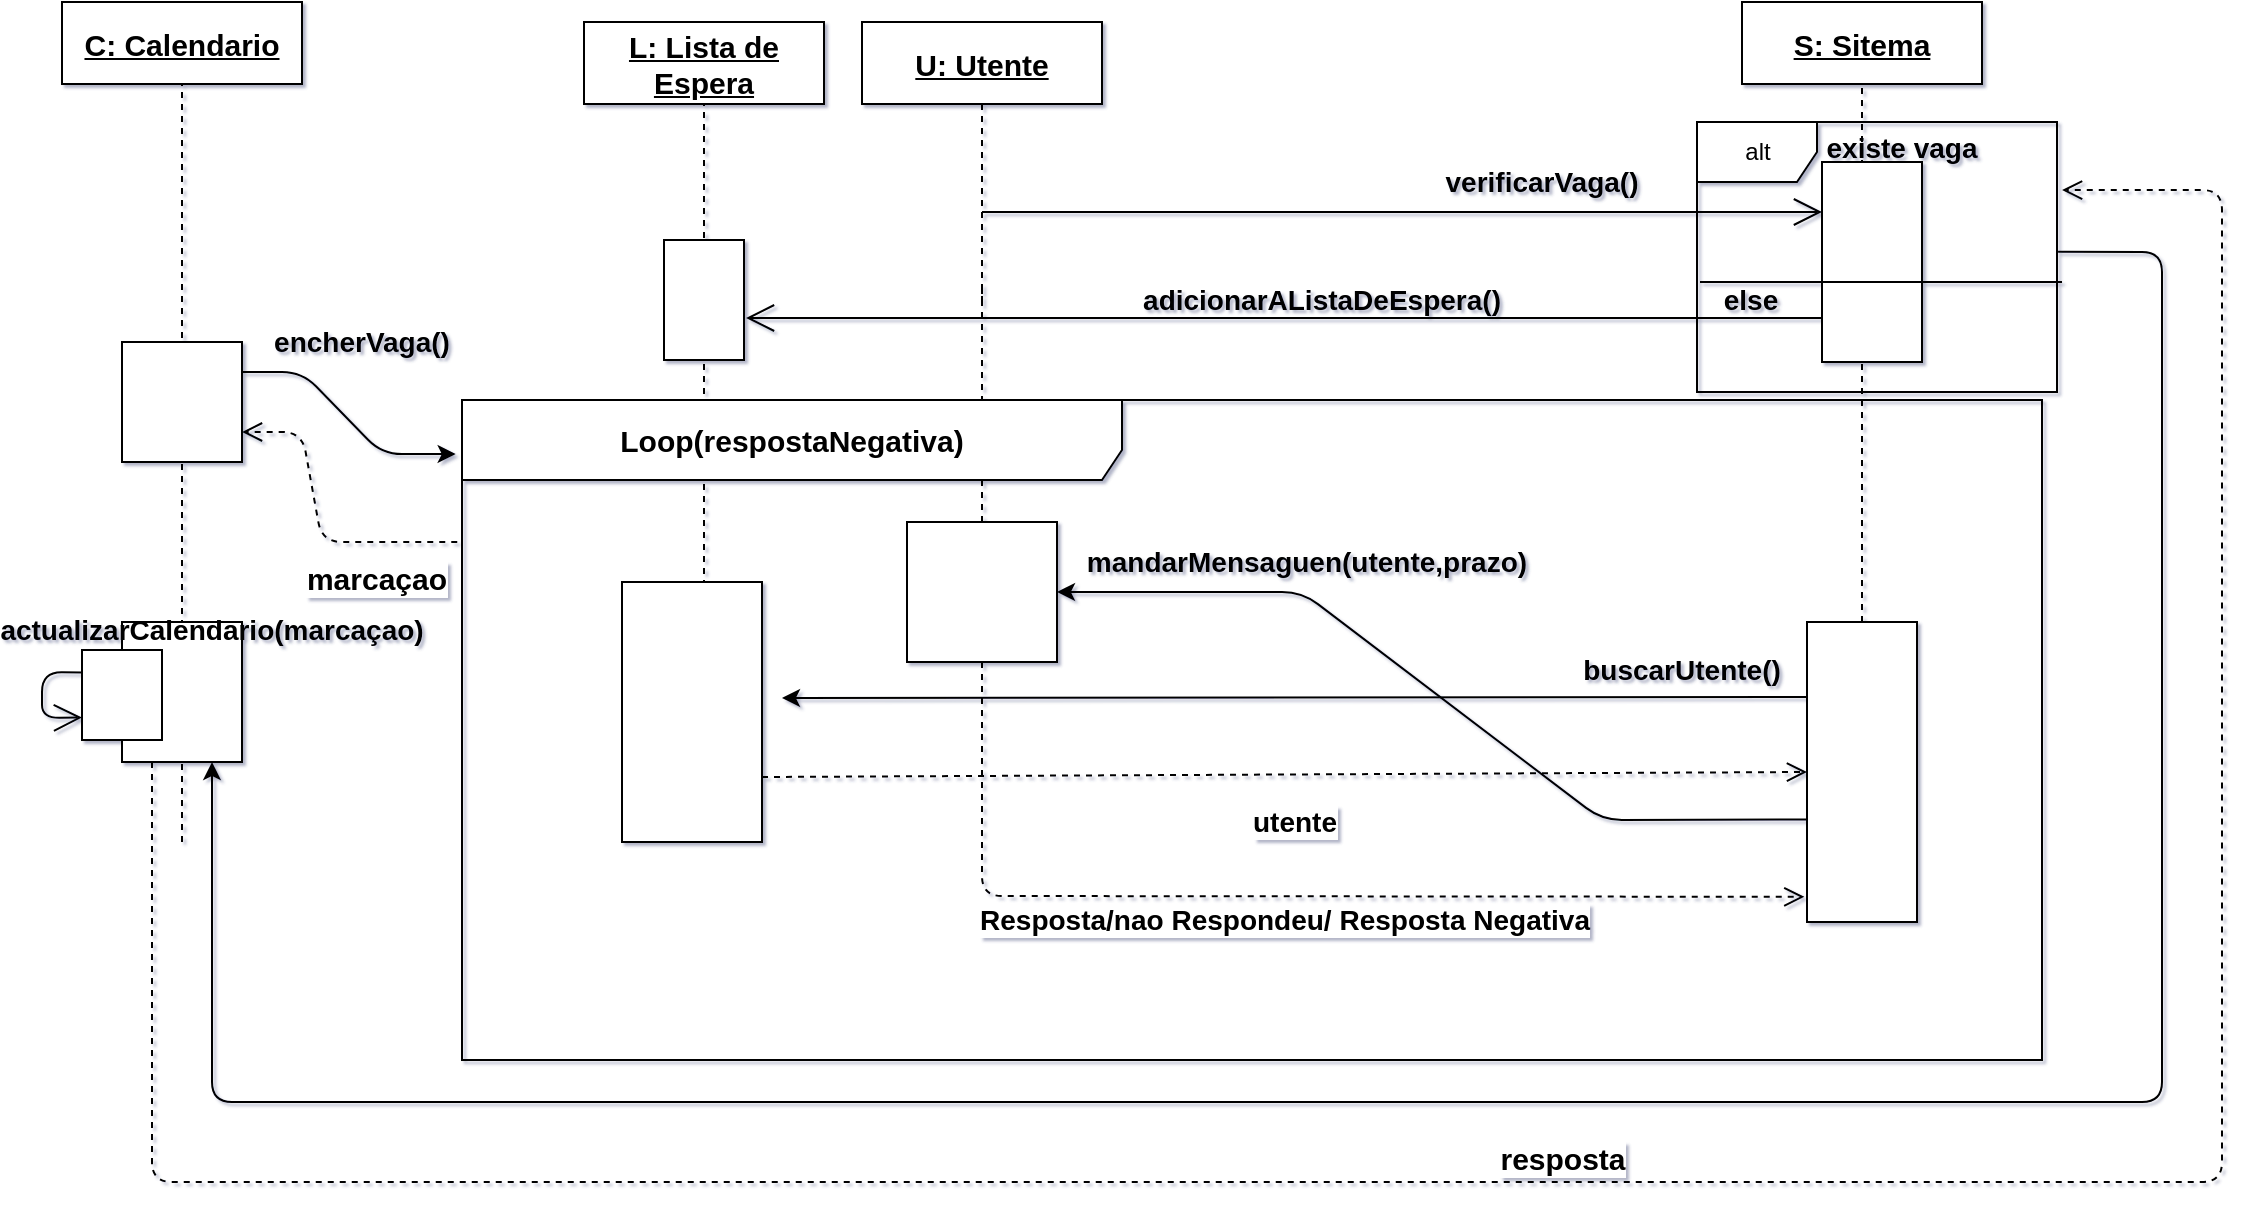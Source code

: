 <mxfile version="14.2.4" type="device"><diagram id="jkh-D11zbrZSaZodJWb8" name="Page-1"><mxGraphModel dx="1422" dy="737" grid="1" gridSize="10" guides="1" tooltips="1" connect="1" arrows="1" fold="1" page="1" pageScale="1" pageWidth="1169" pageHeight="827" math="0" shadow="1"><root><mxCell id="0"/><mxCell id="1" parent="0"/><mxCell id="V_wPJh5jmLveAQWKlIfH-1" value="alt" style="shape=umlFrame;whiteSpace=wrap;html=1;" parent="1" vertex="1"><mxGeometry x="867.5" y="170" width="180" height="135" as="geometry"/></mxCell><mxCell id="oQV6uXSuwJ7wA1GF_ZGe-3" value="L: Lista de Espera" style="text;html=1;align=center;verticalAlign=middle;whiteSpace=wrap;rounded=0;fontStyle=5;fillColor=#ffffff;strokeColor=#000000;fontSize=15;" parent="1" vertex="1"><mxGeometry x="311" y="120" width="120" height="41" as="geometry"/></mxCell><mxCell id="oQV6uXSuwJ7wA1GF_ZGe-4" value="" style="endArrow=none;dashed=1;html=1;fontSize=14;entryX=0.5;entryY=1;entryDx=0;entryDy=0;" parent="1" target="oQV6uXSuwJ7wA1GF_ZGe-3" edge="1"><mxGeometry width="50" height="50" relative="1" as="geometry"><mxPoint x="371" y="420" as="sourcePoint"/><mxPoint x="1290" y="130.5" as="targetPoint"/></mxGeometry></mxCell><mxCell id="oQV6uXSuwJ7wA1GF_ZGe-5" value="" style="rounded=0;whiteSpace=wrap;html=1;strokeColor=#000000;fillColor=#ffffff;fontSize=14;" parent="1" vertex="1"><mxGeometry x="922.5" y="420" width="55" height="150" as="geometry"/></mxCell><mxCell id="oQV6uXSuwJ7wA1GF_ZGe-6" value="" style="rounded=0;whiteSpace=wrap;html=1;strokeColor=#000000;fillColor=#ffffff;fontSize=14;" parent="1" vertex="1"><mxGeometry x="351" y="229" width="40" height="60" as="geometry"/></mxCell><mxCell id="oQV6uXSuwJ7wA1GF_ZGe-7" value="" style="rounded=0;whiteSpace=wrap;html=1;" parent="1" vertex="1"><mxGeometry x="330" y="400" width="70" height="130" as="geometry"/></mxCell><mxCell id="oQV6uXSuwJ7wA1GF_ZGe-8" value="buscarUtente()" style="text;html=1;strokeColor=none;fillColor=none;align=center;verticalAlign=middle;whiteSpace=wrap;rounded=0;fontStyle=1;fontSize=14;" parent="1" vertex="1"><mxGeometry x="800" y="434" width="120" height="20" as="geometry"/></mxCell><mxCell id="oQV6uXSuwJ7wA1GF_ZGe-9" value="&lt;b&gt;utente&lt;/b&gt;" style="html=1;verticalAlign=bottom;endArrow=open;dashed=1;endSize=8;fontSize=14;exitX=1;exitY=0.75;exitDx=0;exitDy=0;entryX=0;entryY=0.5;entryDx=0;entryDy=0;" parent="1" source="oQV6uXSuwJ7wA1GF_ZGe-7" target="oQV6uXSuwJ7wA1GF_ZGe-5" edge="1"><mxGeometry x="0.017" y="-35" relative="1" as="geometry"><mxPoint x="790" y="220" as="sourcePoint"/><mxPoint x="990" y="398" as="targetPoint"/><mxPoint as="offset"/></mxGeometry></mxCell><mxCell id="oQV6uXSuwJ7wA1GF_ZGe-10" value="" style="endArrow=classic;html=1;fontSize=14;exitX=0;exitY=0.658;exitDx=0;exitDy=0;exitPerimeter=0;entryX=1;entryY=0.5;entryDx=0;entryDy=0;" parent="1" source="oQV6uXSuwJ7wA1GF_ZGe-5" target="oQV6uXSuwJ7wA1GF_ZGe-13" edge="1"><mxGeometry width="50" height="50" relative="1" as="geometry"><mxPoint x="720" y="320" as="sourcePoint"/><mxPoint x="770" y="270" as="targetPoint"/><Array as="points"><mxPoint x="820" y="519"/><mxPoint x="670" y="405"/></Array></mxGeometry></mxCell><mxCell id="oQV6uXSuwJ7wA1GF_ZGe-11" value="&lt;b&gt;Resposta/nao Respondeu/ Resposta Negativa&lt;/b&gt;" style="html=1;verticalAlign=bottom;endArrow=open;dashed=1;endSize=8;fontSize=14;entryX=-0.024;entryY=0.916;entryDx=0;entryDy=0;entryPerimeter=0;exitX=0.5;exitY=1;exitDx=0;exitDy=0;" parent="1" source="oQV6uXSuwJ7wA1GF_ZGe-13" target="oQV6uXSuwJ7wA1GF_ZGe-5" edge="1"><mxGeometry x="0.014" y="-23" relative="1" as="geometry"><mxPoint x="530" y="320" as="sourcePoint"/><mxPoint x="710" y="290" as="targetPoint"/><Array as="points"><mxPoint x="510" y="557"/></Array><mxPoint as="offset"/></mxGeometry></mxCell><mxCell id="oQV6uXSuwJ7wA1GF_ZGe-12" value="mandarMensaguen(utente,prazo)" style="text;html=1;strokeColor=none;fillColor=none;align=center;verticalAlign=middle;whiteSpace=wrap;rounded=0;fontStyle=1;fontSize=14;" parent="1" vertex="1"><mxGeometry x="555" y="380" width="235" height="20" as="geometry"/></mxCell><mxCell id="oQV6uXSuwJ7wA1GF_ZGe-13" value="" style="rounded=0;whiteSpace=wrap;html=1;strokeColor=#000000;fillColor=#ffffff;fontSize=14;" parent="1" vertex="1"><mxGeometry x="472.5" y="370" width="75" height="70" as="geometry"/></mxCell><mxCell id="oQV6uXSuwJ7wA1GF_ZGe-14" value="" style="endArrow=classic;html=1;fontSize=14;exitX=0;exitY=0.25;exitDx=0;exitDy=0;" parent="1" source="oQV6uXSuwJ7wA1GF_ZGe-5" edge="1"><mxGeometry width="50" height="50" relative="1" as="geometry"><mxPoint x="1000" y="367.5" as="sourcePoint"/><mxPoint x="410" y="458" as="targetPoint"/><Array as="points"/></mxGeometry></mxCell><mxCell id="oQV6uXSuwJ7wA1GF_ZGe-15" value="U: Utente" style="text;html=1;align=center;verticalAlign=middle;whiteSpace=wrap;rounded=0;fontStyle=5;fillColor=#ffffff;strokeColor=#000000;fontSize=15;" parent="1" vertex="1"><mxGeometry x="450" y="120" width="120" height="41" as="geometry"/></mxCell><mxCell id="oQV6uXSuwJ7wA1GF_ZGe-16" value="" style="endArrow=none;dashed=1;html=1;entryX=0.5;entryY=1;entryDx=0;entryDy=0;" parent="1" target="oQV6uXSuwJ7wA1GF_ZGe-15" edge="1"><mxGeometry width="50" height="50" relative="1" as="geometry"><mxPoint x="510" y="260" as="sourcePoint"/><mxPoint x="630" y="270" as="targetPoint"/></mxGeometry></mxCell><mxCell id="oQV6uXSuwJ7wA1GF_ZGe-17" value="S: Sitema" style="text;html=1;align=center;verticalAlign=middle;whiteSpace=wrap;rounded=0;fontStyle=5;fillColor=#ffffff;strokeColor=#000000;fontSize=15;" parent="1" vertex="1"><mxGeometry x="890" y="110" width="120" height="41" as="geometry"/></mxCell><mxCell id="oQV6uXSuwJ7wA1GF_ZGe-18" value="" style="endArrow=none;dashed=1;html=1;entryX=0.5;entryY=1;entryDx=0;entryDy=0;exitX=0.5;exitY=0;exitDx=0;exitDy=0;" parent="1" source="oQV6uXSuwJ7wA1GF_ZGe-5" target="oQV6uXSuwJ7wA1GF_ZGe-17" edge="1"><mxGeometry width="50" height="50" relative="1" as="geometry"><mxPoint x="950.5" y="370" as="sourcePoint"/><mxPoint x="547.5" y="270" as="targetPoint"/></mxGeometry></mxCell><mxCell id="oQV6uXSuwJ7wA1GF_ZGe-20" value="C: Calendario" style="text;html=1;align=center;verticalAlign=middle;whiteSpace=wrap;rounded=0;fontStyle=5;fillColor=#ffffff;strokeColor=#000000;fontSize=15;" parent="1" vertex="1"><mxGeometry x="50" y="110" width="120" height="41" as="geometry"/></mxCell><mxCell id="oQV6uXSuwJ7wA1GF_ZGe-29" value="" style="endArrow=none;dashed=1;html=1;entryX=0.5;entryY=1;entryDx=0;entryDy=0;" parent="1" source="oQV6uXSuwJ7wA1GF_ZGe-13" edge="1"><mxGeometry width="50" height="50" relative="1" as="geometry"><mxPoint x="510" y="330" as="sourcePoint"/><mxPoint x="510.005" y="250" as="targetPoint"/></mxGeometry></mxCell><mxCell id="oQV6uXSuwJ7wA1GF_ZGe-30" value="" style="rounded=0;whiteSpace=wrap;html=1;" parent="1" vertex="1"><mxGeometry x="930" y="190" width="50" height="100" as="geometry"/></mxCell><mxCell id="oQV6uXSuwJ7wA1GF_ZGe-32" value="verificarVaga()" style="text;html=1;strokeColor=none;fillColor=none;align=center;verticalAlign=middle;whiteSpace=wrap;rounded=0;fontStyle=1;fontSize=14;" parent="1" vertex="1"><mxGeometry x="730" y="190" width="120" height="20" as="geometry"/></mxCell><mxCell id="oQV6uXSuwJ7wA1GF_ZGe-34" value="existe vaga" style="text;html=1;strokeColor=none;align=center;verticalAlign=middle;whiteSpace=wrap;rounded=0;fontStyle=1;fontSize=14;" parent="1" vertex="1"><mxGeometry x="910" y="172.5" width="120" height="20" as="geometry"/></mxCell><mxCell id="oQV6uXSuwJ7wA1GF_ZGe-35" value="" style="endArrow=none;html=1;" parent="1" edge="1"><mxGeometry width="50" height="50" relative="1" as="geometry"><mxPoint x="869" y="250" as="sourcePoint"/><mxPoint x="1050" y="250" as="targetPoint"/></mxGeometry></mxCell><mxCell id="oQV6uXSuwJ7wA1GF_ZGe-36" value="" style="endArrow=open;endFill=1;endSize=12;html=1;entryX=0;entryY=0.25;entryDx=0;entryDy=0;" parent="1" target="oQV6uXSuwJ7wA1GF_ZGe-30" edge="1"><mxGeometry width="160" relative="1" as="geometry"><mxPoint x="510" y="215" as="sourcePoint"/><mxPoint x="670" y="209.5" as="targetPoint"/></mxGeometry></mxCell><mxCell id="oQV6uXSuwJ7wA1GF_ZGe-40" value="" style="endArrow=open;endFill=1;endSize=12;html=1;entryX=1.025;entryY=0.65;entryDx=0;entryDy=0;entryPerimeter=0;" parent="1" target="oQV6uXSuwJ7wA1GF_ZGe-6" edge="1"><mxGeometry width="160" relative="1" as="geometry"><mxPoint x="930" y="268" as="sourcePoint"/><mxPoint x="790" y="269" as="targetPoint"/></mxGeometry></mxCell><mxCell id="oQV6uXSuwJ7wA1GF_ZGe-41" value="adicionarAListaDeEspera()" style="text;html=1;strokeColor=none;fillColor=none;align=center;verticalAlign=middle;whiteSpace=wrap;rounded=0;fontStyle=1;fontSize=14;" parent="1" vertex="1"><mxGeometry x="590" y="249" width="180" height="20" as="geometry"/></mxCell><mxCell id="oQV6uXSuwJ7wA1GF_ZGe-42" value="" style="endArrow=none;dashed=1;html=1;entryX=0.5;entryY=1;entryDx=0;entryDy=0;" parent="1" target="oQV6uXSuwJ7wA1GF_ZGe-20" edge="1"><mxGeometry width="50" height="50" relative="1" as="geometry"><mxPoint x="110" y="530" as="sourcePoint"/><mxPoint x="640" y="310" as="targetPoint"/><Array as="points"/></mxGeometry></mxCell><mxCell id="oQV6uXSuwJ7wA1GF_ZGe-37" value="" style="rounded=0;whiteSpace=wrap;html=1;" parent="1" vertex="1"><mxGeometry x="80" y="420" width="60" height="70" as="geometry"/></mxCell><mxCell id="oQV6uXSuwJ7wA1GF_ZGe-22" value="" style="rounded=0;whiteSpace=wrap;html=1;" parent="1" vertex="1"><mxGeometry x="80" y="280" width="60" height="60" as="geometry"/></mxCell><mxCell id="oQV6uXSuwJ7wA1GF_ZGe-1" value="&lt;font style=&quot;font-size: 15px&quot;&gt;&lt;b&gt;Loop(respostaNegativa)&lt;/b&gt;&lt;/font&gt;" style="shape=umlFrame;whiteSpace=wrap;html=1;strokeColor=#000000;fillColor=#ffffff;fontSize=14;width=330;height=40;" parent="1" vertex="1"><mxGeometry x="250" y="309" width="790" height="330" as="geometry"/></mxCell><mxCell id="oQV6uXSuwJ7wA1GF_ZGe-44" value="actualizarCalendario(marcaçao)" style="text;html=1;strokeColor=none;fillColor=none;align=center;verticalAlign=middle;whiteSpace=wrap;rounded=0;fontStyle=1;fontSize=14;" parent="1" vertex="1"><mxGeometry x="20" y="414" width="210" height="20" as="geometry"/></mxCell><mxCell id="oQV6uXSuwJ7wA1GF_ZGe-45" value="" style="endArrow=classic;html=1;exitX=1;exitY=0.25;exitDx=0;exitDy=0;entryX=-0.004;entryY=0.082;entryDx=0;entryDy=0;entryPerimeter=0;" parent="1" source="oQV6uXSuwJ7wA1GF_ZGe-22" target="oQV6uXSuwJ7wA1GF_ZGe-1" edge="1"><mxGeometry width="50" height="50" relative="1" as="geometry"><mxPoint x="590" y="460" as="sourcePoint"/><mxPoint x="640" y="410" as="targetPoint"/><Array as="points"><mxPoint x="170" y="295"/><mxPoint x="210" y="336"/></Array></mxGeometry></mxCell><mxCell id="oQV6uXSuwJ7wA1GF_ZGe-46" value="&lt;b&gt;&lt;font style=&quot;font-size: 15px&quot;&gt;marcaçao&lt;/font&gt;&lt;/b&gt;" style="html=1;verticalAlign=bottom;endArrow=open;dashed=1;endSize=8;exitX=-0.003;exitY=0.215;exitDx=0;exitDy=0;exitPerimeter=0;entryX=1;entryY=0.75;entryDx=0;entryDy=0;" parent="1" source="oQV6uXSuwJ7wA1GF_ZGe-1" target="oQV6uXSuwJ7wA1GF_ZGe-22" edge="1"><mxGeometry x="-0.469" y="30" relative="1" as="geometry"><mxPoint x="650" y="440" as="sourcePoint"/><mxPoint x="570" y="440" as="targetPoint"/><Array as="points"><mxPoint x="180" y="380"/><mxPoint x="170" y="325"/></Array><mxPoint as="offset"/></mxGeometry></mxCell><mxCell id="oQV6uXSuwJ7wA1GF_ZGe-47" value="encherVaga()" style="text;html=1;strokeColor=none;fillColor=none;align=center;verticalAlign=middle;whiteSpace=wrap;rounded=0;fontStyle=1;fontSize=14;" parent="1" vertex="1"><mxGeometry x="140" y="270" width="120" height="20" as="geometry"/></mxCell><mxCell id="YUYUIp8-Z0ezEZGfMyOC-1" value="else" style="text;html=1;strokeColor=none;fillColor=none;align=center;verticalAlign=middle;whiteSpace=wrap;rounded=0;fontStyle=1;fontSize=14;" parent="1" vertex="1"><mxGeometry x="867.5" y="249" width="52.5" height="20" as="geometry"/></mxCell><mxCell id="V_wPJh5jmLveAQWKlIfH-2" value="" style="endArrow=classic;html=1;exitX=1.003;exitY=0.481;exitDx=0;exitDy=0;exitPerimeter=0;entryX=0.75;entryY=1;entryDx=0;entryDy=0;" parent="1" source="V_wPJh5jmLveAQWKlIfH-1" target="oQV6uXSuwJ7wA1GF_ZGe-37" edge="1"><mxGeometry width="50" height="50" relative="1" as="geometry"><mxPoint x="560" y="400" as="sourcePoint"/><mxPoint x="610" y="350" as="targetPoint"/><Array as="points"><mxPoint x="1100" y="235"/><mxPoint x="1100" y="660"/><mxPoint x="125" y="660"/></Array></mxGeometry></mxCell><mxCell id="V_wPJh5jmLveAQWKlIfH-3" value="&lt;b&gt;&lt;font style=&quot;font-size: 15px&quot;&gt;resposta&lt;/font&gt;&lt;/b&gt;" style="html=1;verticalAlign=bottom;endArrow=open;dashed=1;endSize=8;exitX=0.25;exitY=1;exitDx=0;exitDy=0;entryX=1.014;entryY=0.252;entryDx=0;entryDy=0;entryPerimeter=0;" parent="1" source="oQV6uXSuwJ7wA1GF_ZGe-37" target="V_wPJh5jmLveAQWKlIfH-1" edge="1"><mxGeometry x="0.005" relative="1" as="geometry"><mxPoint x="620" y="380" as="sourcePoint"/><mxPoint x="95" y="690" as="targetPoint"/><Array as="points"><mxPoint x="95" y="700"/><mxPoint x="1130" y="700"/><mxPoint x="1130" y="204"/></Array><mxPoint as="offset"/></mxGeometry></mxCell><mxCell id="V_wPJh5jmLveAQWKlIfH-4" value="" style="rounded=0;whiteSpace=wrap;html=1;" parent="1" vertex="1"><mxGeometry x="60" y="434" width="40" height="45" as="geometry"/></mxCell><mxCell id="V_wPJh5jmLveAQWKlIfH-5" value="" style="endArrow=open;endFill=1;endSize=12;html=1;exitX=0;exitY=0.25;exitDx=0;exitDy=0;entryX=0;entryY=0.75;entryDx=0;entryDy=0;" parent="1" source="V_wPJh5jmLveAQWKlIfH-4" target="V_wPJh5jmLveAQWKlIfH-4" edge="1"><mxGeometry width="160" relative="1" as="geometry"><mxPoint x="500" y="370" as="sourcePoint"/><mxPoint x="660" y="370" as="targetPoint"/><Array as="points"><mxPoint x="40" y="445"/><mxPoint x="40" y="468"/></Array></mxGeometry></mxCell></root></mxGraphModel></diagram></mxfile>